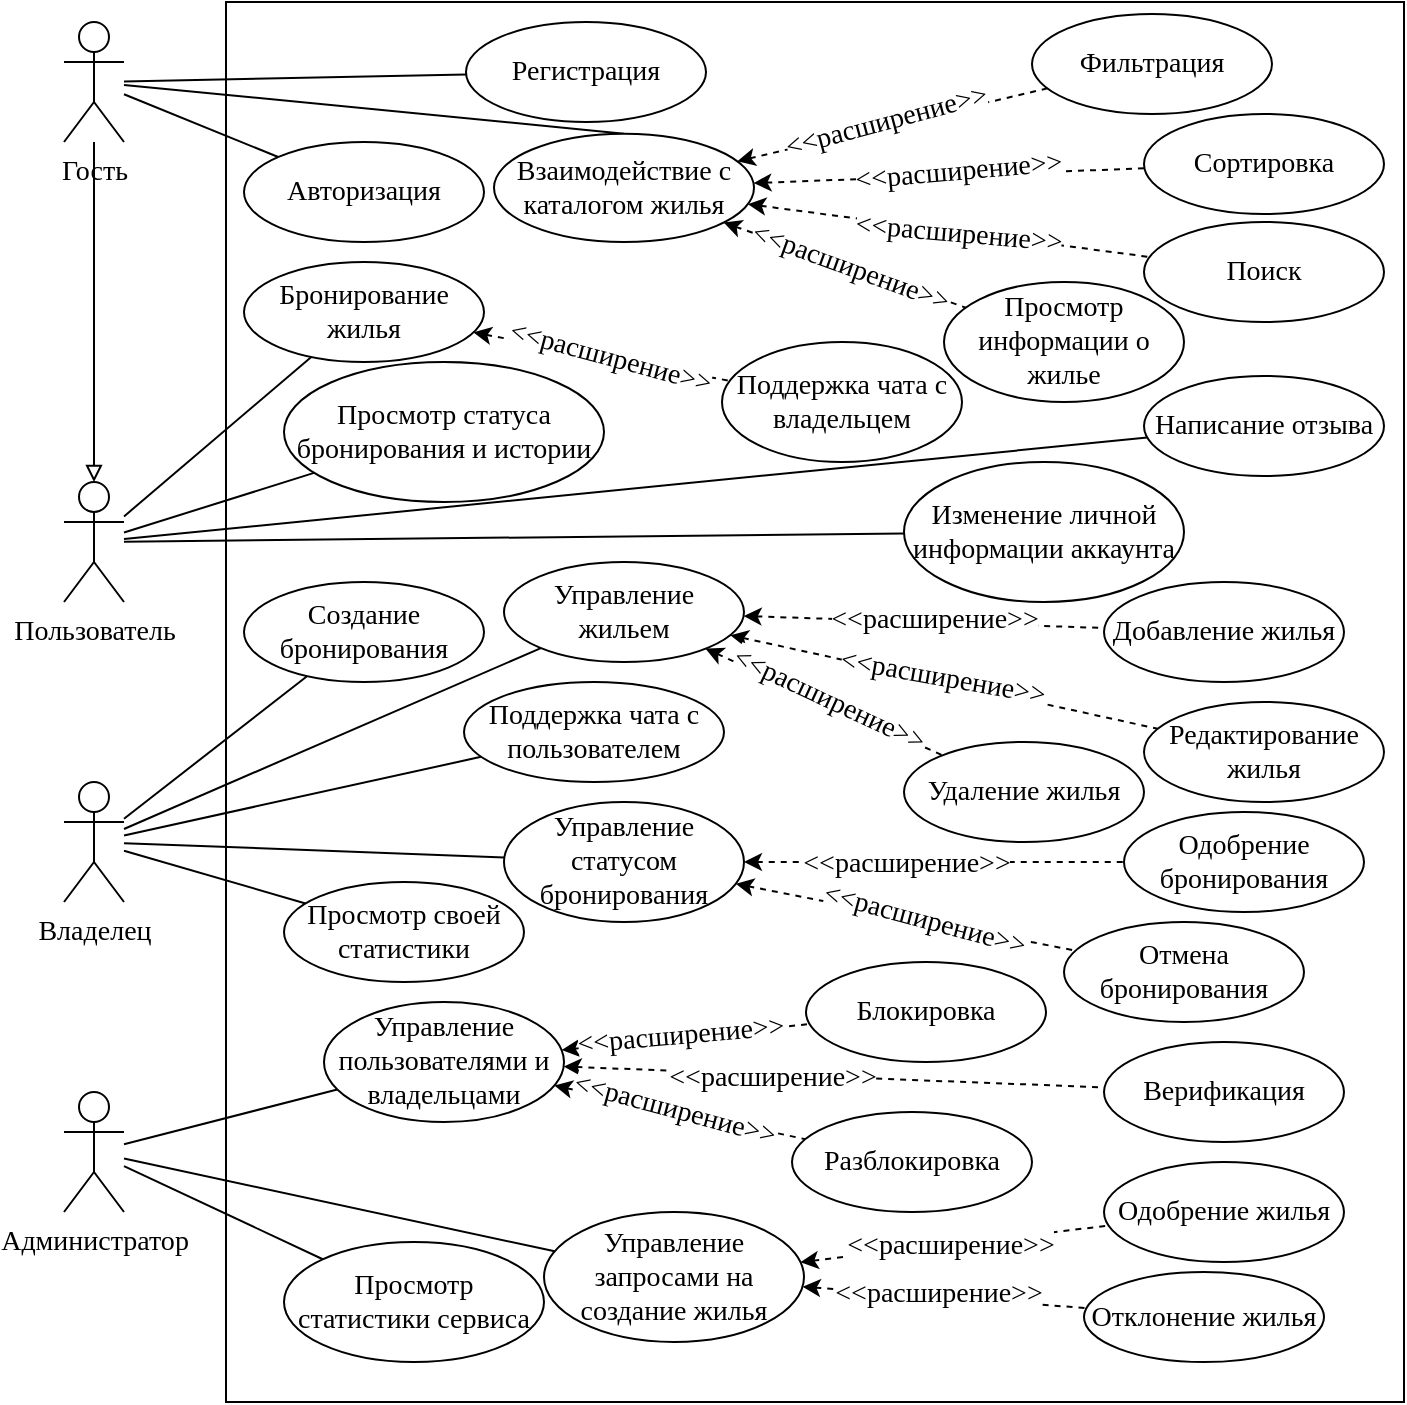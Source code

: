 <mxfile version="26.3.0">
  <diagram name="Страница — 1" id="k-BCyhvzRfeXFxPZQmdR">
    <mxGraphModel dx="1239" dy="1137" grid="1" gridSize="10" guides="1" tooltips="1" connect="1" arrows="1" fold="1" page="1" pageScale="1" pageWidth="827" pageHeight="1169" math="0" shadow="0">
      <root>
        <mxCell id="0" />
        <mxCell id="1" parent="0" />
        <mxCell id="sStnEUvEsNFolojUVmBR-2" value="" style="rounded=0;whiteSpace=wrap;html=1;fontFamily=Times New Roman;fontSize=14;" parent="1" vertex="1">
          <mxGeometry x="1371" y="180" width="589" height="700" as="geometry" />
        </mxCell>
        <mxCell id="sStnEUvEsNFolojUVmBR-21" style="rounded=0;orthogonalLoop=1;jettySize=auto;html=1;endArrow=none;startFill=0;fontFamily=Times New Roman;fontSize=14;" parent="1" source="sStnEUvEsNFolojUVmBR-3" target="sStnEUvEsNFolojUVmBR-6" edge="1">
          <mxGeometry relative="1" as="geometry" />
        </mxCell>
        <mxCell id="sStnEUvEsNFolojUVmBR-22" style="rounded=0;orthogonalLoop=1;jettySize=auto;html=1;endArrow=none;startFill=0;fontFamily=Times New Roman;fontSize=14;" parent="1" source="sStnEUvEsNFolojUVmBR-3" target="sStnEUvEsNFolojUVmBR-7" edge="1">
          <mxGeometry relative="1" as="geometry" />
        </mxCell>
        <mxCell id="sStnEUvEsNFolojUVmBR-23" style="rounded=0;orthogonalLoop=1;jettySize=auto;html=1;endArrow=none;startFill=0;entryX=0.5;entryY=0;entryDx=0;entryDy=0;fontFamily=Times New Roman;fontSize=14;" parent="1" source="sStnEUvEsNFolojUVmBR-3" target="sStnEUvEsNFolojUVmBR-8" edge="1">
          <mxGeometry relative="1" as="geometry" />
        </mxCell>
        <mxCell id="Ctm0nph5KEKDr8zqSVn7-4" style="edgeStyle=orthogonalEdgeStyle;rounded=0;orthogonalLoop=1;jettySize=auto;html=1;endArrow=block;endFill=0;fontFamily=Times New Roman;fontSize=14;" parent="1" source="sStnEUvEsNFolojUVmBR-3" target="sStnEUvEsNFolojUVmBR-26" edge="1">
          <mxGeometry relative="1" as="geometry" />
        </mxCell>
        <mxCell id="sStnEUvEsNFolojUVmBR-6" value="Регистрация" style="ellipse;whiteSpace=wrap;html=1;fontFamily=Times New Roman;fontSize=14;" parent="1" vertex="1">
          <mxGeometry x="1491" y="190" width="120" height="50" as="geometry" />
        </mxCell>
        <mxCell id="sStnEUvEsNFolojUVmBR-7" value="Авторизация" style="ellipse;whiteSpace=wrap;html=1;fontFamily=Times New Roman;fontSize=14;" parent="1" vertex="1">
          <mxGeometry x="1380" y="250" width="120" height="50" as="geometry" />
        </mxCell>
        <mxCell id="sStnEUvEsNFolojUVmBR-12" style="rounded=0;orthogonalLoop=1;jettySize=auto;html=1;dashed=1;startArrow=classic;startFill=1;endArrow=none;fontFamily=Times New Roman;fontSize=14;" parent="1" source="sStnEUvEsNFolojUVmBR-8" target="sStnEUvEsNFolojUVmBR-9" edge="1">
          <mxGeometry relative="1" as="geometry" />
        </mxCell>
        <mxCell id="sStnEUvEsNFolojUVmBR-15" value="&amp;lt;&amp;lt;расширение&amp;gt;&amp;gt;" style="edgeLabel;html=1;align=center;verticalAlign=middle;resizable=0;points=[];rotation=-15;fontFamily=Times New Roman;fontSize=14;" parent="sStnEUvEsNFolojUVmBR-12" vertex="1" connectable="0">
          <mxGeometry x="-0.038" y="2" relative="1" as="geometry">
            <mxPoint as="offset" />
          </mxGeometry>
        </mxCell>
        <mxCell id="sStnEUvEsNFolojUVmBR-13" style="rounded=0;orthogonalLoop=1;jettySize=auto;html=1;dashed=1;startArrow=classic;startFill=1;endArrow=none;fontFamily=Times New Roman;fontSize=14;" parent="1" source="sStnEUvEsNFolojUVmBR-8" target="sStnEUvEsNFolojUVmBR-10" edge="1">
          <mxGeometry relative="1" as="geometry" />
        </mxCell>
        <mxCell id="sStnEUvEsNFolojUVmBR-16" value="&amp;lt;&amp;lt;расширение&amp;gt;&amp;gt;" style="edgeLabel;html=1;align=center;verticalAlign=middle;resizable=0;points=[];rotation=-5;fontFamily=Times New Roman;fontSize=14;" parent="sStnEUvEsNFolojUVmBR-13" vertex="1" connectable="0">
          <mxGeometry x="-0.082" y="2" relative="1" as="geometry">
            <mxPoint x="12" as="offset" />
          </mxGeometry>
        </mxCell>
        <mxCell id="sStnEUvEsNFolojUVmBR-14" style="rounded=0;orthogonalLoop=1;jettySize=auto;html=1;dashed=1;startArrow=classic;startFill=1;endArrow=none;fontFamily=Times New Roman;fontSize=14;" parent="1" source="sStnEUvEsNFolojUVmBR-8" target="sStnEUvEsNFolojUVmBR-11" edge="1">
          <mxGeometry relative="1" as="geometry" />
        </mxCell>
        <mxCell id="sStnEUvEsNFolojUVmBR-17" value="&amp;lt;&amp;lt;расширение&amp;gt;&amp;gt;" style="edgeLabel;html=1;align=center;verticalAlign=middle;resizable=0;points=[];rotation=5;fontFamily=Times New Roman;fontSize=14;" parent="sStnEUvEsNFolojUVmBR-14" vertex="1" connectable="0">
          <mxGeometry x="0.042" y="-1" relative="1" as="geometry">
            <mxPoint as="offset" />
          </mxGeometry>
        </mxCell>
        <mxCell id="sStnEUvEsNFolojUVmBR-19" style="rounded=0;orthogonalLoop=1;jettySize=auto;html=1;dashed=1;startArrow=classic;startFill=1;endArrow=none;fontFamily=Times New Roman;fontSize=14;" parent="1" source="sStnEUvEsNFolojUVmBR-8" target="sStnEUvEsNFolojUVmBR-18" edge="1">
          <mxGeometry relative="1" as="geometry" />
        </mxCell>
        <mxCell id="sStnEUvEsNFolojUVmBR-20" value="&amp;lt;&amp;lt;расширение&amp;gt;&amp;gt;" style="edgeLabel;html=1;align=center;verticalAlign=middle;resizable=0;points=[];rotation=20;fontFamily=Times New Roman;fontSize=14;" parent="sStnEUvEsNFolojUVmBR-19" vertex="1" connectable="0">
          <mxGeometry x="-0.109" y="2" relative="1" as="geometry">
            <mxPoint x="9" y="5" as="offset" />
          </mxGeometry>
        </mxCell>
        <mxCell id="sStnEUvEsNFolojUVmBR-8" value="Взаимодействие с каталогом жилья" style="ellipse;whiteSpace=wrap;html=1;fontFamily=Times New Roman;fontSize=14;" parent="1" vertex="1">
          <mxGeometry x="1505" y="245.83" width="130" height="54.17" as="geometry" />
        </mxCell>
        <mxCell id="sStnEUvEsNFolojUVmBR-9" value="Фильтрация" style="ellipse;whiteSpace=wrap;html=1;fontFamily=Times New Roman;fontSize=14;" parent="1" vertex="1">
          <mxGeometry x="1774" y="186" width="120" height="50" as="geometry" />
        </mxCell>
        <mxCell id="sStnEUvEsNFolojUVmBR-10" value="Сортировка" style="ellipse;whiteSpace=wrap;html=1;fontFamily=Times New Roman;fontSize=14;" parent="1" vertex="1">
          <mxGeometry x="1830" y="236" width="120" height="50" as="geometry" />
        </mxCell>
        <mxCell id="sStnEUvEsNFolojUVmBR-11" value="Поиск" style="ellipse;whiteSpace=wrap;html=1;fontFamily=Times New Roman;fontSize=14;" parent="1" vertex="1">
          <mxGeometry x="1830" y="290" width="120" height="50" as="geometry" />
        </mxCell>
        <mxCell id="sStnEUvEsNFolojUVmBR-18" value="Просмотр информации о жилье" style="ellipse;whiteSpace=wrap;html=1;fontFamily=Times New Roman;fontSize=14;" parent="1" vertex="1">
          <mxGeometry x="1730" y="320" width="120" height="60" as="geometry" />
        </mxCell>
        <mxCell id="sStnEUvEsNFolojUVmBR-30" style="rounded=0;orthogonalLoop=1;jettySize=auto;html=1;endArrow=none;startFill=0;fontFamily=Times New Roman;fontSize=14;" parent="1" source="sStnEUvEsNFolojUVmBR-26" target="sStnEUvEsNFolojUVmBR-27" edge="1">
          <mxGeometry relative="1" as="geometry" />
        </mxCell>
        <mxCell id="sStnEUvEsNFolojUVmBR-35" style="rounded=0;orthogonalLoop=1;jettySize=auto;html=1;endArrow=none;startFill=0;fontFamily=Times New Roman;fontSize=14;" parent="1" source="sStnEUvEsNFolojUVmBR-26" target="sStnEUvEsNFolojUVmBR-32" edge="1">
          <mxGeometry relative="1" as="geometry" />
        </mxCell>
        <mxCell id="sStnEUvEsNFolojUVmBR-36" style="rounded=0;orthogonalLoop=1;jettySize=auto;html=1;endArrow=none;startFill=0;fontFamily=Times New Roman;fontSize=14;" parent="1" source="sStnEUvEsNFolojUVmBR-26" target="sStnEUvEsNFolojUVmBR-33" edge="1">
          <mxGeometry relative="1" as="geometry" />
        </mxCell>
        <mxCell id="sStnEUvEsNFolojUVmBR-37" style="rounded=0;orthogonalLoop=1;jettySize=auto;html=1;endArrow=none;startFill=0;fontFamily=Times New Roman;fontSize=14;" parent="1" source="sStnEUvEsNFolojUVmBR-26" target="sStnEUvEsNFolojUVmBR-34" edge="1">
          <mxGeometry relative="1" as="geometry" />
        </mxCell>
        <mxCell id="sStnEUvEsNFolojUVmBR-26" value="Пользователь" style="shape=umlActor;verticalLabelPosition=bottom;verticalAlign=top;html=1;outlineConnect=0;fontFamily=Times New Roman;fontSize=14;" parent="1" vertex="1">
          <mxGeometry x="1290" y="420" width="30" height="60" as="geometry" />
        </mxCell>
        <mxCell id="sStnEUvEsNFolojUVmBR-29" style="rounded=0;orthogonalLoop=1;jettySize=auto;html=1;dashed=1;startArrow=classic;startFill=1;endArrow=none;fontFamily=Times New Roman;fontSize=14;" parent="1" source="sStnEUvEsNFolojUVmBR-27" target="sStnEUvEsNFolojUVmBR-28" edge="1">
          <mxGeometry relative="1" as="geometry" />
        </mxCell>
        <mxCell id="sStnEUvEsNFolojUVmBR-31" value="&amp;lt;&amp;lt;расширение&amp;gt;&amp;gt;" style="edgeLabel;html=1;align=center;verticalAlign=middle;resizable=0;points=[];rotation=15;fontFamily=Times New Roman;fontSize=14;" parent="sStnEUvEsNFolojUVmBR-29" vertex="1" connectable="0">
          <mxGeometry x="-0.168" y="1" relative="1" as="geometry">
            <mxPoint x="15" y="3" as="offset" />
          </mxGeometry>
        </mxCell>
        <mxCell id="sStnEUvEsNFolojUVmBR-27" value="Бронирование жилья" style="ellipse;whiteSpace=wrap;html=1;fontFamily=Times New Roman;fontSize=14;" parent="1" vertex="1">
          <mxGeometry x="1380" y="310" width="120" height="50" as="geometry" />
        </mxCell>
        <mxCell id="sStnEUvEsNFolojUVmBR-28" value="Поддержка чата с владельцем" style="ellipse;whiteSpace=wrap;html=1;fontFamily=Times New Roman;fontSize=14;" parent="1" vertex="1">
          <mxGeometry x="1619" y="350" width="120" height="60" as="geometry" />
        </mxCell>
        <mxCell id="sStnEUvEsNFolojUVmBR-32" value="Просмотр статуса бронирования и истории" style="ellipse;whiteSpace=wrap;html=1;fontFamily=Times New Roman;fontSize=14;" parent="1" vertex="1">
          <mxGeometry x="1400" y="360" width="160" height="70" as="geometry" />
        </mxCell>
        <mxCell id="sStnEUvEsNFolojUVmBR-33" value="Написание отзыва" style="ellipse;whiteSpace=wrap;html=1;fontFamily=Times New Roman;fontSize=14;" parent="1" vertex="1">
          <mxGeometry x="1830" y="367" width="120" height="50" as="geometry" />
        </mxCell>
        <mxCell id="sStnEUvEsNFolojUVmBR-34" value="Изменение личной информации аккаунта" style="ellipse;whiteSpace=wrap;html=1;fontFamily=Times New Roman;fontSize=14;" parent="1" vertex="1">
          <mxGeometry x="1710" y="410" width="140" height="70" as="geometry" />
        </mxCell>
        <mxCell id="sStnEUvEsNFolojUVmBR-44" style="rounded=0;orthogonalLoop=1;jettySize=auto;html=1;endArrow=none;startFill=0;fontFamily=Times New Roman;fontSize=14;" parent="1" source="sStnEUvEsNFolojUVmBR-39" target="sStnEUvEsNFolojUVmBR-40" edge="1">
          <mxGeometry relative="1" as="geometry" />
        </mxCell>
        <mxCell id="sStnEUvEsNFolojUVmBR-58" style="rounded=0;orthogonalLoop=1;jettySize=auto;html=1;endArrow=none;startFill=0;fontFamily=Times New Roman;fontSize=14;" parent="1" source="sStnEUvEsNFolojUVmBR-39" target="sStnEUvEsNFolojUVmBR-51" edge="1">
          <mxGeometry relative="1" as="geometry" />
        </mxCell>
        <mxCell id="sStnEUvEsNFolojUVmBR-59" style="rounded=0;orthogonalLoop=1;jettySize=auto;html=1;endArrow=none;startFill=0;fontFamily=Times New Roman;fontSize=14;" parent="1" source="sStnEUvEsNFolojUVmBR-39" target="sStnEUvEsNFolojUVmBR-52" edge="1">
          <mxGeometry relative="1" as="geometry" />
        </mxCell>
        <mxCell id="sStnEUvEsNFolojUVmBR-60" style="rounded=0;orthogonalLoop=1;jettySize=auto;html=1;endArrow=none;startFill=0;fontFamily=Times New Roman;fontSize=14;" parent="1" source="sStnEUvEsNFolojUVmBR-39" target="sStnEUvEsNFolojUVmBR-53" edge="1">
          <mxGeometry relative="1" as="geometry" />
        </mxCell>
        <mxCell id="sStnEUvEsNFolojUVmBR-62" style="rounded=0;orthogonalLoop=1;jettySize=auto;html=1;endArrow=none;startFill=0;fontFamily=Times New Roman;fontSize=14;" parent="1" source="sStnEUvEsNFolojUVmBR-39" target="sStnEUvEsNFolojUVmBR-61" edge="1">
          <mxGeometry relative="1" as="geometry" />
        </mxCell>
        <mxCell id="sStnEUvEsNFolojUVmBR-39" value="Владелец" style="shape=umlActor;verticalLabelPosition=bottom;verticalAlign=top;html=1;outlineConnect=0;fontFamily=Times New Roman;fontSize=14;" parent="1" vertex="1">
          <mxGeometry x="1290" y="570" width="30" height="60" as="geometry" />
        </mxCell>
        <mxCell id="sStnEUvEsNFolojUVmBR-45" style="rounded=0;orthogonalLoop=1;jettySize=auto;html=1;dashed=1;endArrow=none;startFill=1;startArrow=classic;fontFamily=Times New Roman;fontSize=14;" parent="1" source="sStnEUvEsNFolojUVmBR-40" target="sStnEUvEsNFolojUVmBR-41" edge="1">
          <mxGeometry relative="1" as="geometry" />
        </mxCell>
        <mxCell id="sStnEUvEsNFolojUVmBR-48" value="&amp;lt;&amp;lt;расширение&amp;gt;&amp;gt;" style="edgeLabel;html=1;align=center;verticalAlign=middle;resizable=0;points=[];rotation=0;fontFamily=Times New Roman;fontSize=14;" parent="sStnEUvEsNFolojUVmBR-45" vertex="1" connectable="0">
          <mxGeometry x="0.045" y="1" relative="1" as="geometry">
            <mxPoint as="offset" />
          </mxGeometry>
        </mxCell>
        <mxCell id="sStnEUvEsNFolojUVmBR-46" style="rounded=0;orthogonalLoop=1;jettySize=auto;html=1;dashed=1;endArrow=none;startFill=1;startArrow=classic;fontFamily=Times New Roman;fontSize=14;" parent="1" source="sStnEUvEsNFolojUVmBR-40" target="sStnEUvEsNFolojUVmBR-42" edge="1">
          <mxGeometry relative="1" as="geometry" />
        </mxCell>
        <mxCell id="sStnEUvEsNFolojUVmBR-49" value="&amp;lt;&amp;lt;расширение&amp;gt;&amp;gt;" style="edgeLabel;html=1;align=center;verticalAlign=middle;resizable=0;points=[];rotation=10;fontFamily=Times New Roman;fontSize=14;" parent="sStnEUvEsNFolojUVmBR-46" vertex="1" connectable="0">
          <mxGeometry x="-0.014" y="2" relative="1" as="geometry">
            <mxPoint as="offset" />
          </mxGeometry>
        </mxCell>
        <mxCell id="sStnEUvEsNFolojUVmBR-47" style="rounded=0;orthogonalLoop=1;jettySize=auto;html=1;dashed=1;endArrow=none;startFill=1;startArrow=classic;fontFamily=Times New Roman;fontSize=14;" parent="1" source="sStnEUvEsNFolojUVmBR-40" target="sStnEUvEsNFolojUVmBR-43" edge="1">
          <mxGeometry relative="1" as="geometry" />
        </mxCell>
        <mxCell id="sStnEUvEsNFolojUVmBR-50" value="&amp;lt;&amp;lt;расширение&amp;gt;&amp;gt;" style="edgeLabel;html=1;align=center;verticalAlign=middle;resizable=0;points=[];rotation=25;fontFamily=Times New Roman;fontSize=14;" parent="sStnEUvEsNFolojUVmBR-47" vertex="1" connectable="0">
          <mxGeometry x="0.021" y="2" relative="1" as="geometry">
            <mxPoint as="offset" />
          </mxGeometry>
        </mxCell>
        <mxCell id="sStnEUvEsNFolojUVmBR-40" value="Управление жильем" style="ellipse;whiteSpace=wrap;html=1;fontFamily=Times New Roman;fontSize=14;" parent="1" vertex="1">
          <mxGeometry x="1510" y="460" width="120" height="50" as="geometry" />
        </mxCell>
        <mxCell id="sStnEUvEsNFolojUVmBR-41" value="Добавление жилья" style="ellipse;whiteSpace=wrap;html=1;fontFamily=Times New Roman;fontSize=14;" parent="1" vertex="1">
          <mxGeometry x="1810" y="470" width="120" height="50" as="geometry" />
        </mxCell>
        <mxCell id="sStnEUvEsNFolojUVmBR-42" value="Редактирование жилья" style="ellipse;whiteSpace=wrap;html=1;fontFamily=Times New Roman;fontSize=14;" parent="1" vertex="1">
          <mxGeometry x="1830" y="530" width="120" height="50" as="geometry" />
        </mxCell>
        <mxCell id="sStnEUvEsNFolojUVmBR-43" value="Удаление жилья" style="ellipse;whiteSpace=wrap;html=1;fontFamily=Times New Roman;fontSize=14;" parent="1" vertex="1">
          <mxGeometry x="1710" y="550" width="120" height="50" as="geometry" />
        </mxCell>
        <mxCell id="sStnEUvEsNFolojUVmBR-56" style="rounded=0;orthogonalLoop=1;jettySize=auto;html=1;dashed=1;endArrow=none;endFill=1;startFill=1;startArrow=classic;fontFamily=Times New Roman;fontSize=14;" parent="1" source="sStnEUvEsNFolojUVmBR-51" target="sStnEUvEsNFolojUVmBR-54" edge="1">
          <mxGeometry relative="1" as="geometry" />
        </mxCell>
        <mxCell id="sStnEUvEsNFolojUVmBR-78" value="&amp;lt;&amp;lt;расширение&amp;gt;&amp;gt;" style="edgeLabel;html=1;align=center;verticalAlign=middle;resizable=0;points=[];fontFamily=Times New Roman;fontSize=14;" parent="sStnEUvEsNFolojUVmBR-56" vertex="1" connectable="0">
          <mxGeometry x="-0.151" y="-1" relative="1" as="geometry">
            <mxPoint as="offset" />
          </mxGeometry>
        </mxCell>
        <mxCell id="sStnEUvEsNFolojUVmBR-57" style="rounded=0;orthogonalLoop=1;jettySize=auto;html=1;dashed=1;endArrow=none;endFill=1;startFill=1;startArrow=classic;fontFamily=Times New Roman;fontSize=14;" parent="1" source="sStnEUvEsNFolojUVmBR-51" target="sStnEUvEsNFolojUVmBR-55" edge="1">
          <mxGeometry relative="1" as="geometry" />
        </mxCell>
        <mxCell id="sStnEUvEsNFolojUVmBR-79" value="&amp;lt;&amp;lt;расширение&amp;gt;&amp;gt;" style="edgeLabel;html=1;align=center;verticalAlign=middle;resizable=0;points=[];rotation=15;fontFamily=Times New Roman;fontSize=14;" parent="sStnEUvEsNFolojUVmBR-57" vertex="1" connectable="0">
          <mxGeometry x="0.104" y="1" relative="1" as="geometry">
            <mxPoint as="offset" />
          </mxGeometry>
        </mxCell>
        <mxCell id="sStnEUvEsNFolojUVmBR-51" value="Управление статусом бронирования" style="ellipse;whiteSpace=wrap;html=1;fontFamily=Times New Roman;fontSize=14;" parent="1" vertex="1">
          <mxGeometry x="1510" y="580" width="120" height="60" as="geometry" />
        </mxCell>
        <mxCell id="sStnEUvEsNFolojUVmBR-52" value="Поддержка чата с пользователем" style="ellipse;whiteSpace=wrap;html=1;fontFamily=Times New Roman;fontSize=14;" parent="1" vertex="1">
          <mxGeometry x="1490" y="520" width="130" height="50" as="geometry" />
        </mxCell>
        <mxCell id="sStnEUvEsNFolojUVmBR-53" value="Просмотр своей статистики" style="ellipse;whiteSpace=wrap;html=1;fontFamily=Times New Roman;fontSize=14;" parent="1" vertex="1">
          <mxGeometry x="1400" y="620" width="120" height="50" as="geometry" />
        </mxCell>
        <mxCell id="sStnEUvEsNFolojUVmBR-54" value="Одобрение бронирования" style="ellipse;whiteSpace=wrap;html=1;fontFamily=Times New Roman;fontSize=14;" parent="1" vertex="1">
          <mxGeometry x="1820" y="585" width="120" height="50" as="geometry" />
        </mxCell>
        <mxCell id="sStnEUvEsNFolojUVmBR-55" value="Отмена бронирования" style="ellipse;whiteSpace=wrap;html=1;fontFamily=Times New Roman;fontSize=14;" parent="1" vertex="1">
          <mxGeometry x="1790" y="640" width="120" height="50" as="geometry" />
        </mxCell>
        <mxCell id="sStnEUvEsNFolojUVmBR-61" value="Создание бронирования" style="ellipse;whiteSpace=wrap;html=1;fontFamily=Times New Roman;fontSize=14;" parent="1" vertex="1">
          <mxGeometry x="1380" y="470" width="120" height="50" as="geometry" />
        </mxCell>
        <mxCell id="sStnEUvEsNFolojUVmBR-69" style="rounded=0;orthogonalLoop=1;jettySize=auto;html=1;endArrow=none;startFill=0;fontFamily=Times New Roman;fontSize=14;" parent="1" source="sStnEUvEsNFolojUVmBR-63" target="sStnEUvEsNFolojUVmBR-64" edge="1">
          <mxGeometry relative="1" as="geometry" />
        </mxCell>
        <mxCell id="sStnEUvEsNFolojUVmBR-82" style="rounded=0;orthogonalLoop=1;jettySize=auto;html=1;endArrow=none;startFill=0;fontFamily=Times New Roman;fontSize=14;" parent="1" source="sStnEUvEsNFolojUVmBR-63" target="sStnEUvEsNFolojUVmBR-68" edge="1">
          <mxGeometry relative="1" as="geometry" />
        </mxCell>
        <mxCell id="sStnEUvEsNFolojUVmBR-83" style="rounded=0;orthogonalLoop=1;jettySize=auto;html=1;endArrow=none;startFill=0;fontFamily=Times New Roman;fontSize=14;" parent="1" source="sStnEUvEsNFolojUVmBR-63" target="sStnEUvEsNFolojUVmBR-65" edge="1">
          <mxGeometry relative="1" as="geometry" />
        </mxCell>
        <mxCell id="sStnEUvEsNFolojUVmBR-63" value="Администрато&lt;span style=&quot;background-color: transparent; color: light-dark(rgb(0, 0, 0), rgb(255, 255, 255));&quot;&gt;р&lt;/span&gt;" style="shape=umlActor;verticalLabelPosition=bottom;verticalAlign=top;html=1;outlineConnect=0;fontFamily=Times New Roman;fontSize=14;" parent="1" vertex="1">
          <mxGeometry x="1290" y="725" width="30" height="60" as="geometry" />
        </mxCell>
        <mxCell id="sStnEUvEsNFolojUVmBR-76" style="rounded=0;orthogonalLoop=1;jettySize=auto;html=1;endArrow=none;endFill=1;dashed=1;startFill=1;startArrow=classic;fontFamily=Times New Roman;fontSize=14;" parent="1" source="sStnEUvEsNFolojUVmBR-64" target="sStnEUvEsNFolojUVmBR-67" edge="1">
          <mxGeometry relative="1" as="geometry" />
        </mxCell>
        <mxCell id="sStnEUvEsNFolojUVmBR-80" value="&amp;lt;&amp;lt;расширение&amp;gt;&amp;gt;" style="edgeLabel;html=1;align=center;verticalAlign=middle;resizable=0;points=[];rotation=-5;fontFamily=Times New Roman;fontSize=14;" parent="sStnEUvEsNFolojUVmBR-76" vertex="1" connectable="0">
          <mxGeometry x="-0.048" y="1" relative="1" as="geometry">
            <mxPoint as="offset" />
          </mxGeometry>
        </mxCell>
        <mxCell id="sStnEUvEsNFolojUVmBR-77" style="rounded=0;orthogonalLoop=1;jettySize=auto;html=1;endArrow=none;endFill=1;dashed=1;startFill=1;startArrow=classic;fontFamily=Times New Roman;fontSize=14;" parent="1" source="sStnEUvEsNFolojUVmBR-64" target="sStnEUvEsNFolojUVmBR-66" edge="1">
          <mxGeometry relative="1" as="geometry" />
        </mxCell>
        <mxCell id="sStnEUvEsNFolojUVmBR-81" value="&amp;lt;&amp;lt;расширение&amp;gt;&amp;gt;" style="edgeLabel;html=1;align=center;verticalAlign=middle;resizable=0;points=[];fontFamily=Times New Roman;fontSize=14;" parent="sStnEUvEsNFolojUVmBR-77" vertex="1" connectable="0">
          <mxGeometry x="-0.228" y="-1" relative="1" as="geometry">
            <mxPoint as="offset" />
          </mxGeometry>
        </mxCell>
        <mxCell id="Ctm0nph5KEKDr8zqSVn7-2" style="rounded=0;orthogonalLoop=1;jettySize=auto;html=1;dashed=1;endArrow=none;startFill=1;startArrow=classic;fontFamily=Times New Roman;fontSize=14;" parent="1" source="sStnEUvEsNFolojUVmBR-64" target="Ctm0nph5KEKDr8zqSVn7-1" edge="1">
          <mxGeometry relative="1" as="geometry" />
        </mxCell>
        <mxCell id="Ctm0nph5KEKDr8zqSVn7-3" value="&amp;lt;&amp;lt;расширение&amp;gt;&amp;gt;" style="edgeLabel;html=1;align=center;verticalAlign=middle;resizable=0;points=[];rotation=15;fontFamily=Times New Roman;fontSize=14;" parent="Ctm0nph5KEKDr8zqSVn7-2" vertex="1" connectable="0">
          <mxGeometry x="-0.051" y="1" relative="1" as="geometry">
            <mxPoint as="offset" />
          </mxGeometry>
        </mxCell>
        <mxCell id="sStnEUvEsNFolojUVmBR-64" value="Управление пользователями и владельцами" style="ellipse;whiteSpace=wrap;html=1;fontFamily=Times New Roman;fontSize=14;" parent="1" vertex="1">
          <mxGeometry x="1420" y="680" width="120" height="60" as="geometry" />
        </mxCell>
        <mxCell id="sStnEUvEsNFolojUVmBR-65" value="Просмотр статистики сервиса" style="ellipse;whiteSpace=wrap;html=1;fontFamily=Times New Roman;fontSize=14;" parent="1" vertex="1">
          <mxGeometry x="1400" y="800" width="130" height="60" as="geometry" />
        </mxCell>
        <mxCell id="sStnEUvEsNFolojUVmBR-66" value="Верификация" style="ellipse;whiteSpace=wrap;html=1;fontFamily=Times New Roman;fontSize=14;" parent="1" vertex="1">
          <mxGeometry x="1810" y="700" width="120" height="50" as="geometry" />
        </mxCell>
        <mxCell id="sStnEUvEsNFolojUVmBR-67" value="Блокировка" style="ellipse;whiteSpace=wrap;html=1;fontFamily=Times New Roman;fontSize=14;" parent="1" vertex="1">
          <mxGeometry x="1661" y="660" width="120" height="50" as="geometry" />
        </mxCell>
        <mxCell id="sStnEUvEsNFolojUVmBR-86" style="rounded=0;orthogonalLoop=1;jettySize=auto;html=1;dashed=1;startArrow=classic;startFill=1;endArrow=none;fontFamily=Times New Roman;fontSize=14;" parent="1" source="sStnEUvEsNFolojUVmBR-68" target="sStnEUvEsNFolojUVmBR-84" edge="1">
          <mxGeometry relative="1" as="geometry" />
        </mxCell>
        <mxCell id="sStnEUvEsNFolojUVmBR-88" value="&amp;lt;&amp;lt;расширение&amp;gt;&amp;gt;" style="edgeLabel;html=1;align=center;verticalAlign=middle;resizable=0;points=[];fontFamily=Times New Roman;fontSize=14;" parent="sStnEUvEsNFolojUVmBR-86" vertex="1" connectable="0">
          <mxGeometry x="-0.03" relative="1" as="geometry">
            <mxPoint y="1" as="offset" />
          </mxGeometry>
        </mxCell>
        <mxCell id="sStnEUvEsNFolojUVmBR-87" style="rounded=0;orthogonalLoop=1;jettySize=auto;html=1;dashed=1;startArrow=classic;startFill=1;endArrow=none;fontFamily=Times New Roman;fontSize=14;" parent="1" source="sStnEUvEsNFolojUVmBR-68" target="sStnEUvEsNFolojUVmBR-85" edge="1">
          <mxGeometry relative="1" as="geometry" />
        </mxCell>
        <mxCell id="sStnEUvEsNFolojUVmBR-89" value="&amp;lt;&amp;lt;расширение&amp;gt;&amp;gt;" style="edgeLabel;html=1;align=center;verticalAlign=middle;resizable=0;points=[];fontFamily=Times New Roman;fontSize=14;" parent="sStnEUvEsNFolojUVmBR-87" vertex="1" connectable="0">
          <mxGeometry x="-0.044" y="2" relative="1" as="geometry">
            <mxPoint as="offset" />
          </mxGeometry>
        </mxCell>
        <mxCell id="sStnEUvEsNFolojUVmBR-68" value="Управление запросами на создание жилья" style="ellipse;whiteSpace=wrap;html=1;fontFamily=Times New Roman;fontSize=14;" parent="1" vertex="1">
          <mxGeometry x="1530" y="785" width="130" height="65" as="geometry" />
        </mxCell>
        <mxCell id="sStnEUvEsNFolojUVmBR-84" value="Одобрение жилья" style="ellipse;whiteSpace=wrap;html=1;fontFamily=Times New Roman;fontSize=14;" parent="1" vertex="1">
          <mxGeometry x="1810" y="760" width="120" height="50" as="geometry" />
        </mxCell>
        <mxCell id="sStnEUvEsNFolojUVmBR-85" value="Отклонение жилья" style="ellipse;whiteSpace=wrap;html=1;fontFamily=Times New Roman;fontSize=14;" parent="1" vertex="1">
          <mxGeometry x="1800" y="815" width="120" height="45" as="geometry" />
        </mxCell>
        <mxCell id="Ctm0nph5KEKDr8zqSVn7-1" value="Разблокировка" style="ellipse;whiteSpace=wrap;html=1;fontFamily=Times New Roman;fontSize=14;" parent="1" vertex="1">
          <mxGeometry x="1654" y="735" width="120" height="50" as="geometry" />
        </mxCell>
        <mxCell id="sStnEUvEsNFolojUVmBR-3" value="Гость" style="shape=umlActor;verticalLabelPosition=bottom;verticalAlign=top;html=1;outlineConnect=0;fontFamily=Times New Roman;fontSize=14;" parent="1" vertex="1">
          <mxGeometry x="1290" y="190" width="30" height="60" as="geometry" />
        </mxCell>
      </root>
    </mxGraphModel>
  </diagram>
</mxfile>
